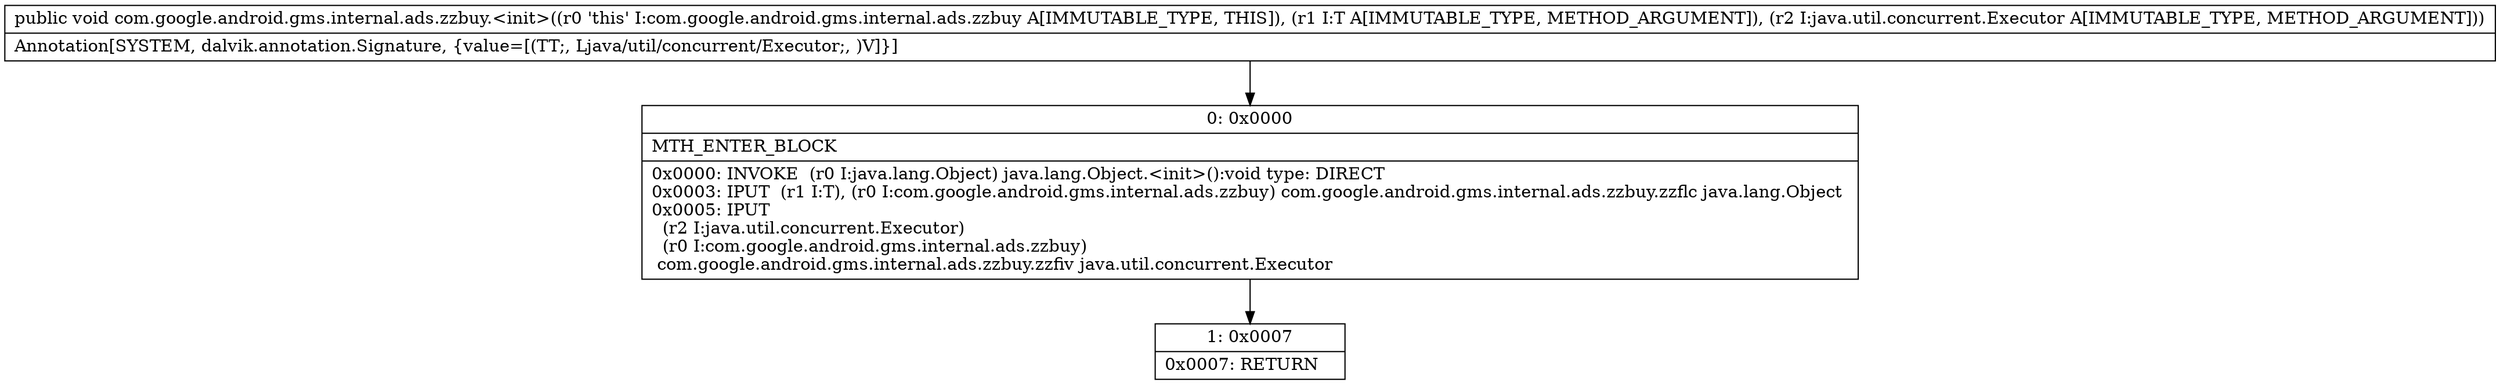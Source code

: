 digraph "CFG forcom.google.android.gms.internal.ads.zzbuy.\<init\>(Ljava\/lang\/Object;Ljava\/util\/concurrent\/Executor;)V" {
Node_0 [shape=record,label="{0\:\ 0x0000|MTH_ENTER_BLOCK\l|0x0000: INVOKE  (r0 I:java.lang.Object) java.lang.Object.\<init\>():void type: DIRECT \l0x0003: IPUT  (r1 I:T), (r0 I:com.google.android.gms.internal.ads.zzbuy) com.google.android.gms.internal.ads.zzbuy.zzflc java.lang.Object \l0x0005: IPUT  \l  (r2 I:java.util.concurrent.Executor)\l  (r0 I:com.google.android.gms.internal.ads.zzbuy)\l com.google.android.gms.internal.ads.zzbuy.zzfiv java.util.concurrent.Executor \l}"];
Node_1 [shape=record,label="{1\:\ 0x0007|0x0007: RETURN   \l}"];
MethodNode[shape=record,label="{public void com.google.android.gms.internal.ads.zzbuy.\<init\>((r0 'this' I:com.google.android.gms.internal.ads.zzbuy A[IMMUTABLE_TYPE, THIS]), (r1 I:T A[IMMUTABLE_TYPE, METHOD_ARGUMENT]), (r2 I:java.util.concurrent.Executor A[IMMUTABLE_TYPE, METHOD_ARGUMENT]))  | Annotation[SYSTEM, dalvik.annotation.Signature, \{value=[(TT;, Ljava\/util\/concurrent\/Executor;, )V]\}]\l}"];
MethodNode -> Node_0;
Node_0 -> Node_1;
}

